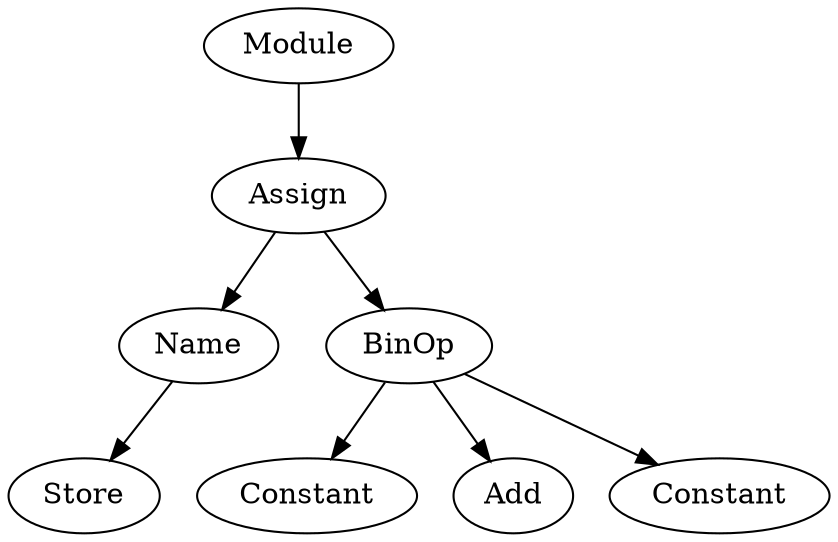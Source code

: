 digraph {
	0 [label=Module]
	1 [label=Assign]
	2 [label=Name]
	3 [label=Store]
	2 -> 3
	1 -> 2
	4 [label=BinOp]
	5 [label=Constant]
	4 -> 5
	6 [label=Add]
	4 -> 6
	7 [label=Constant]
	4 -> 7
	1 -> 4
	0 -> 1
}
